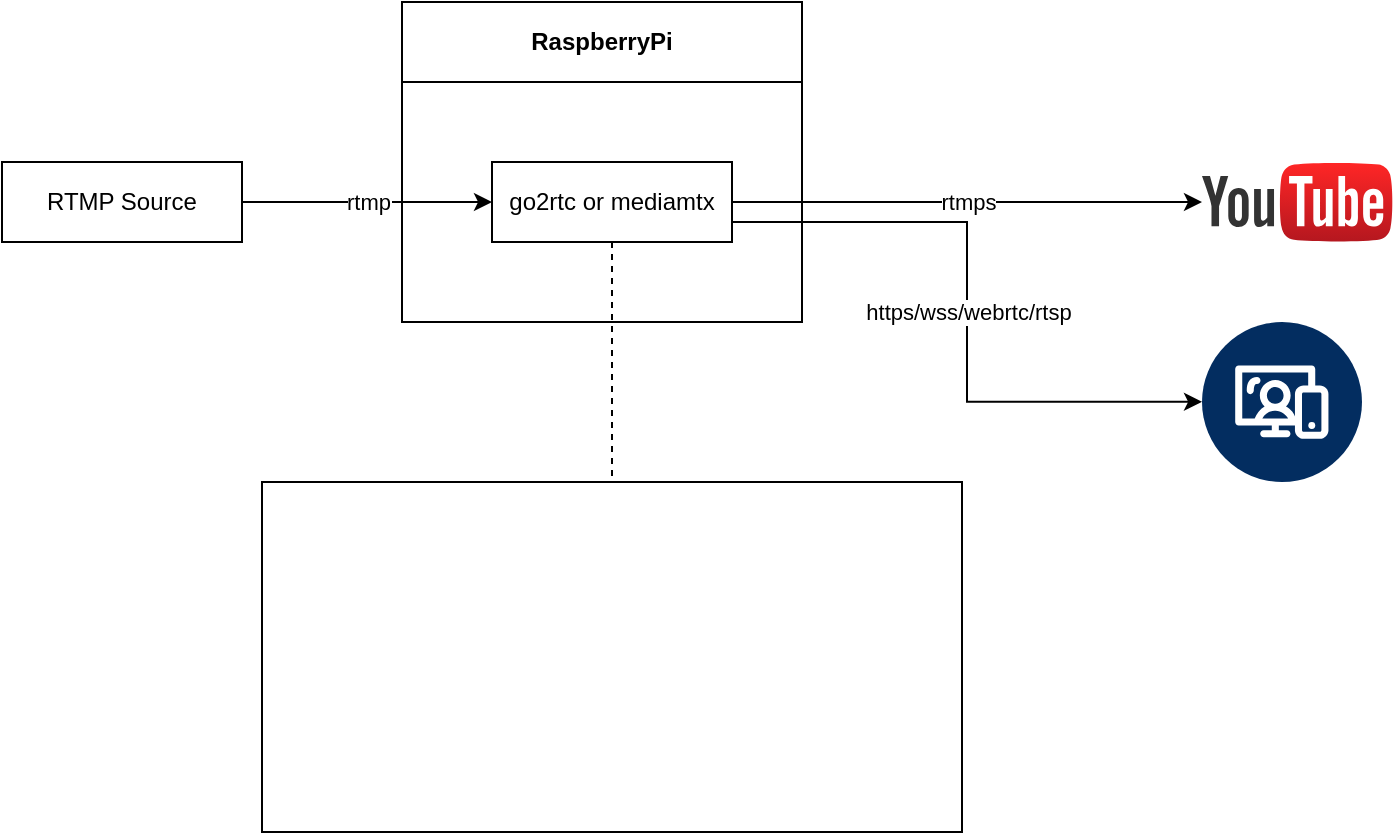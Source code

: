 <mxfile version="26.0.16">
  <diagram name="diagram" id="3LejLTK9y8oluQcb59RT">
    <mxGraphModel dx="1434" dy="838" grid="1" gridSize="10" guides="1" tooltips="1" connect="1" arrows="1" fold="1" page="1" pageScale="1" pageWidth="850" pageHeight="1100" math="0" shadow="0">
      <root>
        <mxCell id="0" />
        <mxCell id="1" parent="0" />
        <mxCell id="yl9QpyEdUntGLPc8Gwdy-3" value="rtmp" style="edgeStyle=orthogonalEdgeStyle;rounded=0;orthogonalLoop=1;jettySize=auto;html=1;entryX=0;entryY=0.5;entryDx=0;entryDy=0;" parent="1" source="yl9QpyEdUntGLPc8Gwdy-1" target="yl9QpyEdUntGLPc8Gwdy-2" edge="1">
          <mxGeometry relative="1" as="geometry" />
        </mxCell>
        <mxCell id="yl9QpyEdUntGLPc8Gwdy-1" value="RTMP Source" style="rounded=0;whiteSpace=wrap;html=1;" parent="1" vertex="1">
          <mxGeometry x="120" y="160" width="120" height="40" as="geometry" />
        </mxCell>
        <mxCell id="yl9QpyEdUntGLPc8Gwdy-9" value="" style="dashed=0;outlineConnect=0;html=1;align=center;labelPosition=center;verticalLabelPosition=bottom;verticalAlign=top;shape=mxgraph.weblogos.youtube;fillColor=#FF2626;gradientColor=#B5171F" parent="1" vertex="1">
          <mxGeometry x="720" y="160" width="95.56" height="40" as="geometry" />
        </mxCell>
        <mxCell id="yl9QpyEdUntGLPc8Gwdy-10" value="rtmps" style="edgeStyle=orthogonalEdgeStyle;rounded=0;orthogonalLoop=1;jettySize=auto;html=1;exitX=1;exitY=0.5;exitDx=0;exitDy=0;" parent="1" source="yl9QpyEdUntGLPc8Gwdy-2" target="yl9QpyEdUntGLPc8Gwdy-9" edge="1">
          <mxGeometry relative="1" as="geometry" />
        </mxCell>
        <mxCell id="yl9QpyEdUntGLPc8Gwdy-13" value="" style="verticalLabelPosition=bottom;aspect=fixed;html=1;shape=mxgraph.salesforce.web2;" parent="1" vertex="1">
          <mxGeometry x="720" y="240" width="80" height="80" as="geometry" />
        </mxCell>
        <mxCell id="yl9QpyEdUntGLPc8Gwdy-14" value="https/wss/webrtc/rtsp" style="edgeStyle=orthogonalEdgeStyle;rounded=0;orthogonalLoop=1;jettySize=auto;html=1;entryX=0;entryY=0.499;entryDx=0;entryDy=0;entryPerimeter=0;exitX=1;exitY=0.75;exitDx=0;exitDy=0;" parent="1" source="yl9QpyEdUntGLPc8Gwdy-2" target="yl9QpyEdUntGLPc8Gwdy-13" edge="1">
          <mxGeometry relative="1" as="geometry" />
        </mxCell>
        <mxCell id="yl9QpyEdUntGLPc8Gwdy-21" value="RaspberryPi" style="swimlane;whiteSpace=wrap;html=1;startSize=40;" parent="1" vertex="1">
          <mxGeometry x="320" y="80" width="200" height="160" as="geometry" />
        </mxCell>
        <mxCell id="yl9QpyEdUntGLPc8Gwdy-2" value="go2rtc or mediamtx" style="rounded=0;whiteSpace=wrap;html=1;" parent="yl9QpyEdUntGLPc8Gwdy-21" vertex="1">
          <mxGeometry x="45" y="80" width="120" height="40" as="geometry" />
        </mxCell>
        <mxCell id="yl9QpyEdUntGLPc8Gwdy-29" value="" style="shape=image;verticalLabelPosition=bottom;labelBackgroundColor=default;verticalAlign=top;aspect=fixed;imageAspect=0;image=https://github.com/AlexxIT/go2rtc/raw/master/assets/go2rtc.png;imageBorder=default;" parent="1" vertex="1">
          <mxGeometry x="250" y="320" width="350" height="175" as="geometry" />
        </mxCell>
        <mxCell id="yl9QpyEdUntGLPc8Gwdy-30" style="edgeStyle=orthogonalEdgeStyle;rounded=0;orthogonalLoop=1;jettySize=auto;html=1;entryX=0.5;entryY=0;entryDx=0;entryDy=0;endArrow=none;startFill=0;dashed=1;" parent="1" source="yl9QpyEdUntGLPc8Gwdy-2" target="yl9QpyEdUntGLPc8Gwdy-29" edge="1">
          <mxGeometry relative="1" as="geometry" />
        </mxCell>
      </root>
    </mxGraphModel>
  </diagram>
</mxfile>

